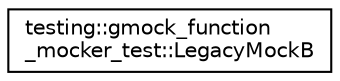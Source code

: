 digraph "Graphical Class Hierarchy"
{
 // LATEX_PDF_SIZE
  edge [fontname="Helvetica",fontsize="10",labelfontname="Helvetica",labelfontsize="10"];
  node [fontname="Helvetica",fontsize="10",shape=record];
  rankdir="LR";
  Node0 [label="testing::gmock_function\l_mocker_test::LegacyMockB",height=0.2,width=0.4,color="black", fillcolor="white", style="filled",URL="$classtesting_1_1gmock__function__mocker__test_1_1LegacyMockB.html",tooltip=" "];
}
